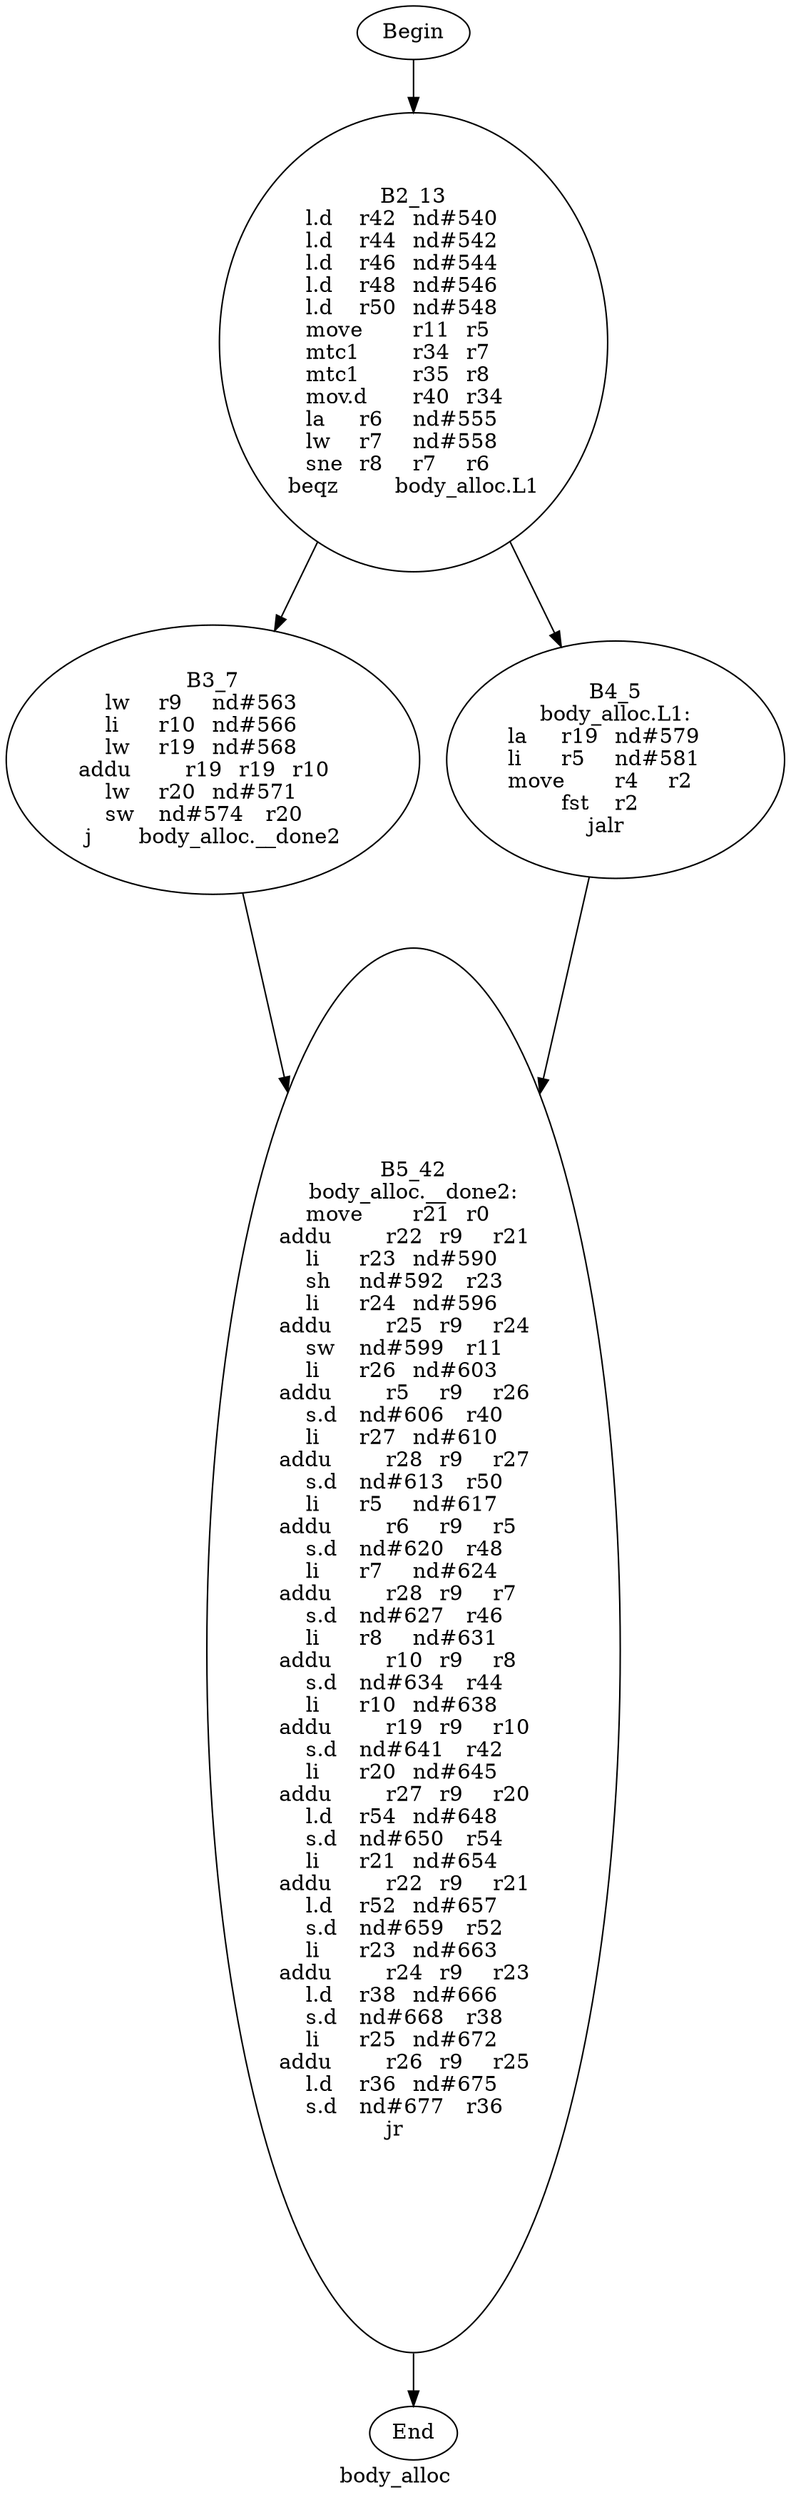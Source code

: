 digraph G{
	label = "body_alloc"	style = "dashed";
	color = purple;
	Node0 [label = "Begin"];
	Node0 -> {Node2 }
	Node1 [label = "End"];
	Node1 -> {}
	Node2 [label = "B2_13\nl.d	r42	nd#540	\nl.d	r44	nd#542	\nl.d	r46	nd#544	\nl.d	r48	nd#546	\nl.d	r50	nd#548	\nmove	r11	r5	\nmtc1	r34	r7	\nmtc1	r35	r8	\nmov.d	r40	r34	\nla	r6	nd#555	\nlw	r7	nd#558	\nsne	r8	r7	r6	\nbeqz	body_alloc.L1\n"];
	Node2 -> {Node3 Node4 }
	Node3 [label = "B3_7\nlw	r9	nd#563	\nli	r10	nd#566	\nlw	r19	nd#568	\naddu	r19	r19	r10	\nlw	r20	nd#571	\nsw	nd#574	r20	\nj	body_alloc.__done2\n"];
	Node3 -> {Node5 }
	Node4 [label = "B4_5\nbody_alloc.L1:\nla	r19	nd#579	\nli	r5	nd#581	\nmove	r4	r2	\nfst	r2	\njalr	\n"];
	Node4 -> {Node5 }
	Node5 [label = "B5_42\nbody_alloc.__done2:\nmove	r21	r0	\naddu	r22	r9	r21	\nli	r23	nd#590	\nsh	nd#592	r23	\nli	r24	nd#596	\naddu	r25	r9	r24	\nsw	nd#599	r11	\nli	r26	nd#603	\naddu	r5	r9	r26	\ns.d	nd#606	r40	\nli	r27	nd#610	\naddu	r28	r9	r27	\ns.d	nd#613	r50	\nli	r5	nd#617	\naddu	r6	r9	r5	\ns.d	nd#620	r48	\nli	r7	nd#624	\naddu	r28	r9	r7	\ns.d	nd#627	r46	\nli	r8	nd#631	\naddu	r10	r9	r8	\ns.d	nd#634	r44	\nli	r10	nd#638	\naddu	r19	r9	r10	\ns.d	nd#641	r42	\nli	r20	nd#645	\naddu	r27	r9	r20	\nl.d	r54	nd#648	\ns.d	nd#650	r54	\nli	r21	nd#654	\naddu	r22	r9	r21	\nl.d	r52	nd#657	\ns.d	nd#659	r52	\nli	r23	nd#663	\naddu	r24	r9	r23	\nl.d	r38	nd#666	\ns.d	nd#668	r38	\nli	r25	nd#672	\naddu	r26	r9	r25	\nl.d	r36	nd#675	\ns.d	nd#677	r36	\njr	\n"];
	Node5 -> {Node1 }
}
